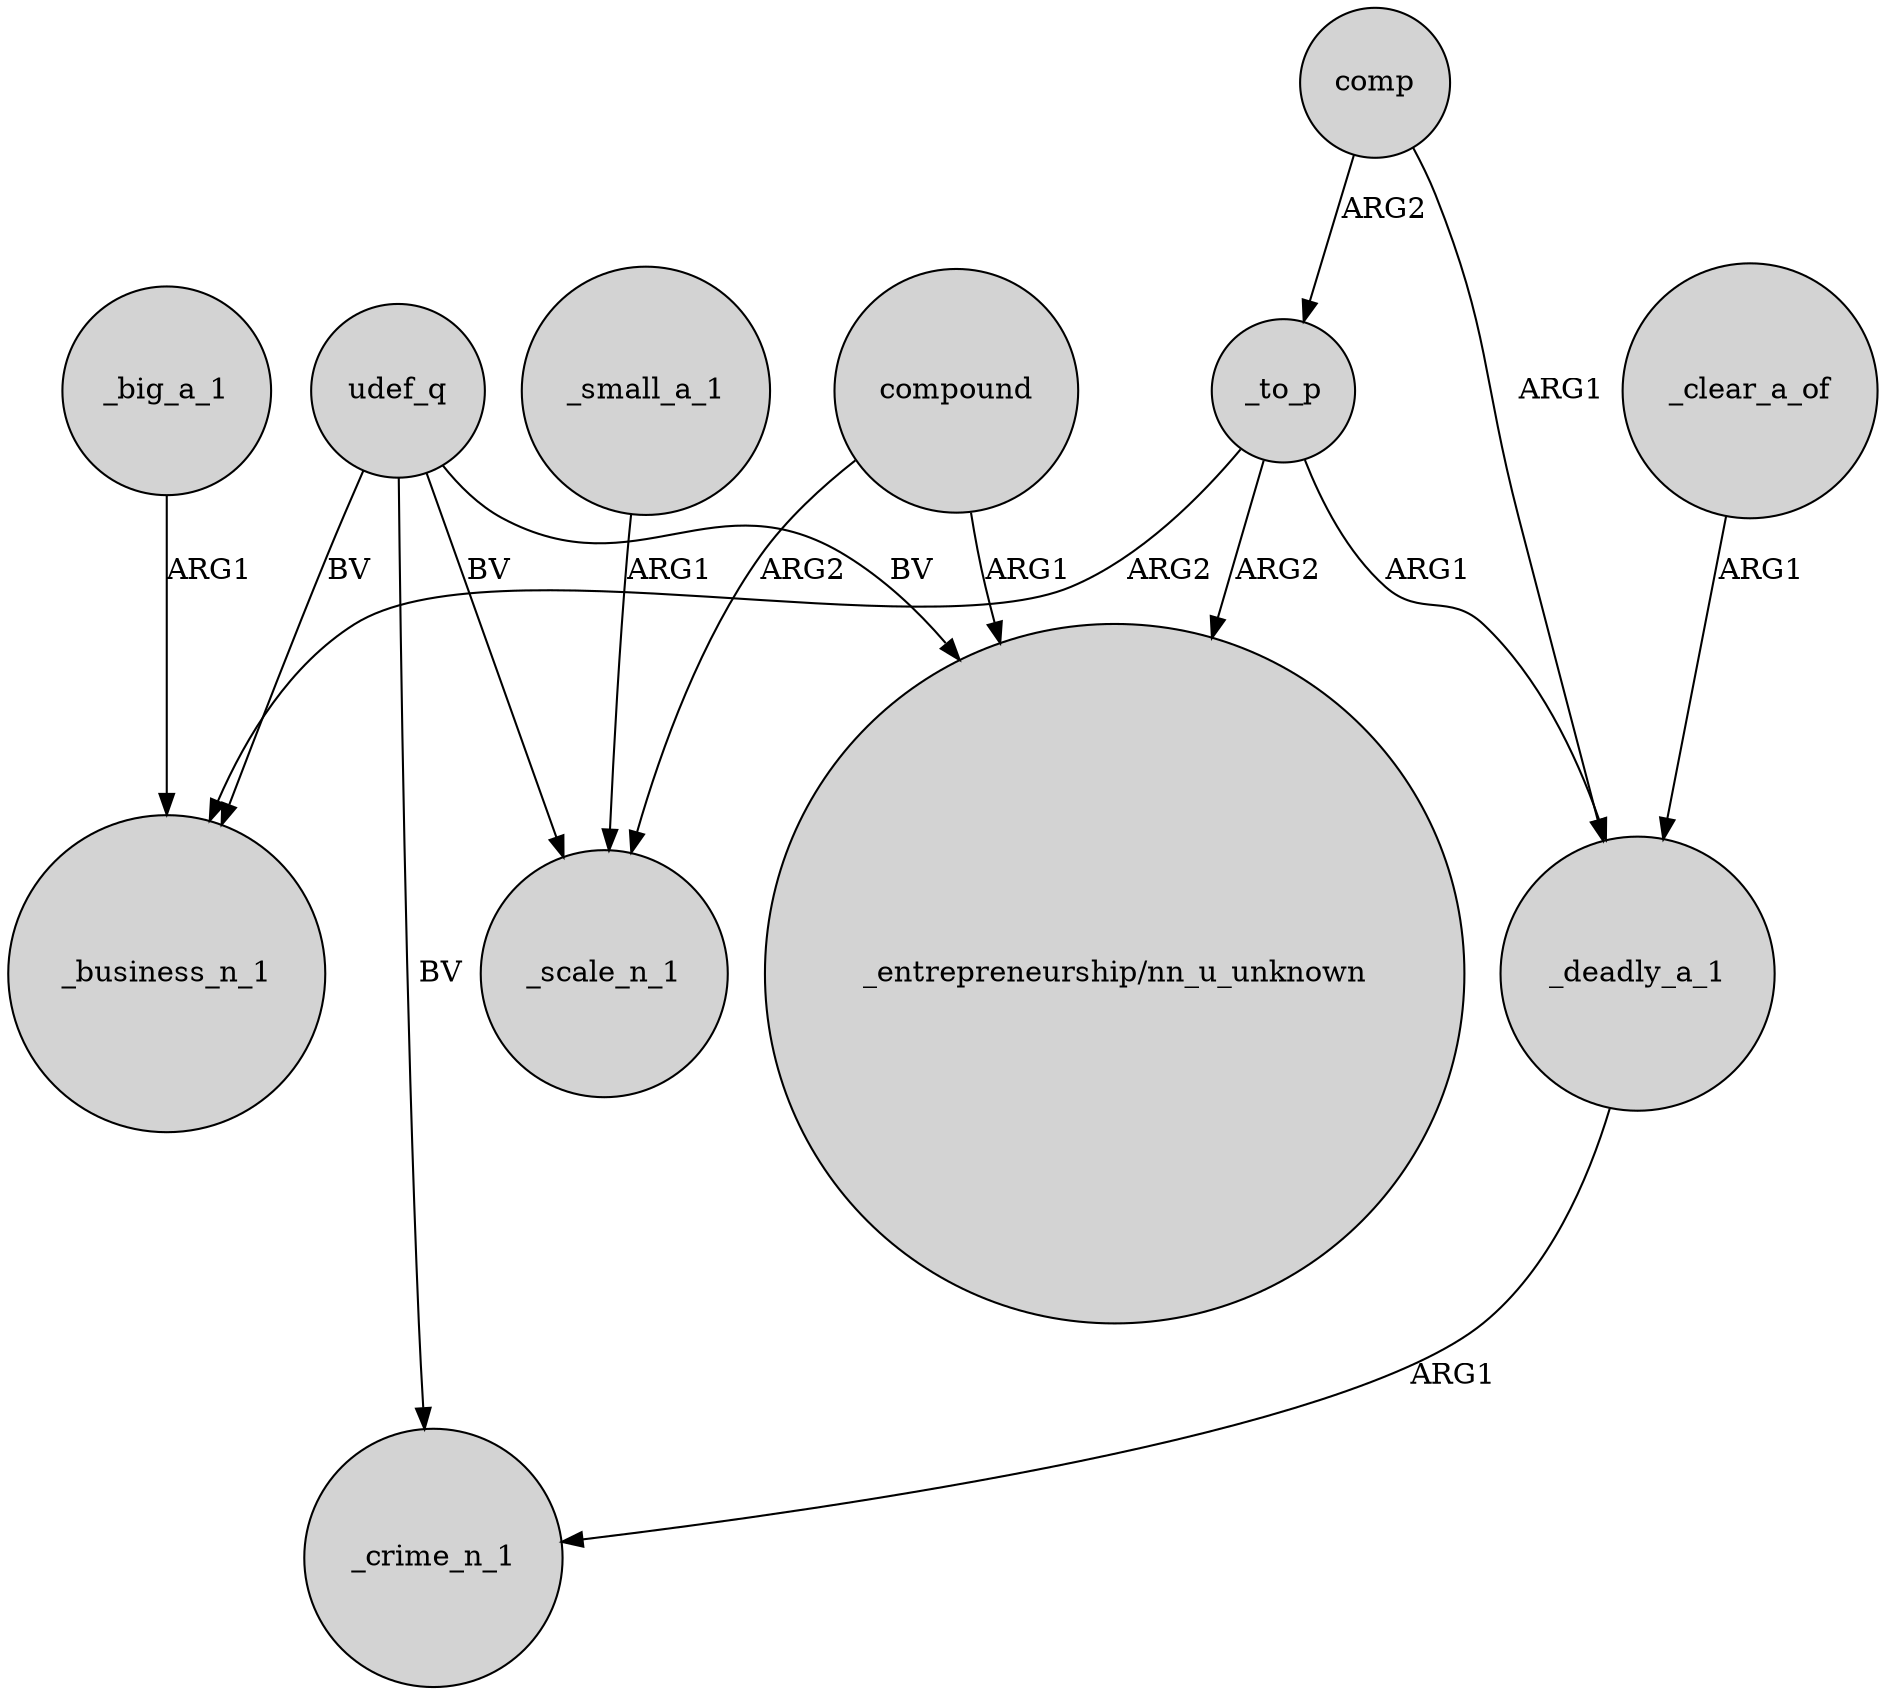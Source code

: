 digraph {
	node [shape=circle style=filled]
	_big_a_1 -> _business_n_1 [label=ARG1]
	_small_a_1 -> _scale_n_1 [label=ARG1]
	udef_q -> _business_n_1 [label=BV]
	comp -> _to_p [label=ARG2]
	_deadly_a_1 -> _crime_n_1 [label=ARG1]
	comp -> _deadly_a_1 [label=ARG1]
	_clear_a_of -> _deadly_a_1 [label=ARG1]
	_to_p -> _deadly_a_1 [label=ARG1]
	udef_q -> "_entrepreneurship/nn_u_unknown" [label=BV]
	udef_q -> _scale_n_1 [label=BV]
	udef_q -> _crime_n_1 [label=BV]
	compound -> "_entrepreneurship/nn_u_unknown" [label=ARG1]
	compound -> _scale_n_1 [label=ARG2]
	_to_p -> _business_n_1 [label=ARG2]
	_to_p -> "_entrepreneurship/nn_u_unknown" [label=ARG2]
}

